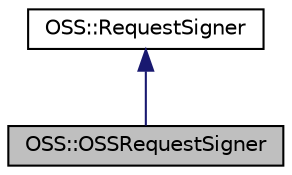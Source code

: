 digraph "OSS::OSSRequestSigner"
{
  edge [fontname="Helvetica",fontsize="10",labelfontname="Helvetica",labelfontsize="10"];
  node [fontname="Helvetica",fontsize="10",shape=record];
  Node1 [label="OSS::OSSRequestSigner",height=0.2,width=0.4,color="black", fillcolor="grey75", style="filled" fontcolor="black"];
  Node2 -> Node1 [dir="back",color="midnightblue",fontsize="10",style="solid",fontname="Helvetica"];
  Node2 [label="OSS::RequestSigner",height=0.2,width=0.4,color="black", fillcolor="white", style="filled",URL="$class_o_s_s_1_1_request_signer.html"];
}
